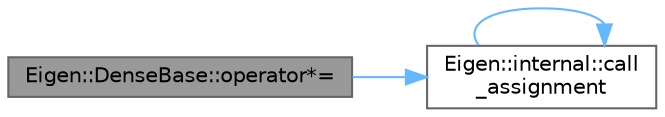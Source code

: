 digraph "Eigen::DenseBase::operator*="
{
 // LATEX_PDF_SIZE
  bgcolor="transparent";
  edge [fontname=Helvetica,fontsize=10,labelfontname=Helvetica,labelfontsize=10];
  node [fontname=Helvetica,fontsize=10,shape=box,height=0.2,width=0.4];
  rankdir="LR";
  Node1 [id="Node000001",label="Eigen::DenseBase::operator*=",height=0.2,width=0.4,color="gray40", fillcolor="grey60", style="filled", fontcolor="black",tooltip=" "];
  Node1 -> Node2 [id="edge1_Node000001_Node000002",color="steelblue1",style="solid",tooltip=" "];
  Node2 [id="Node000002",label="Eigen::internal::call\l_assignment",height=0.2,width=0.4,color="grey40", fillcolor="white", style="filled",URL="$namespace_eigen_1_1internal.html#a77793e4b74b9919e35295c839f2659b2",tooltip=" "];
  Node2 -> Node2 [id="edge2_Node000002_Node000002",color="steelblue1",style="solid",tooltip=" "];
}
